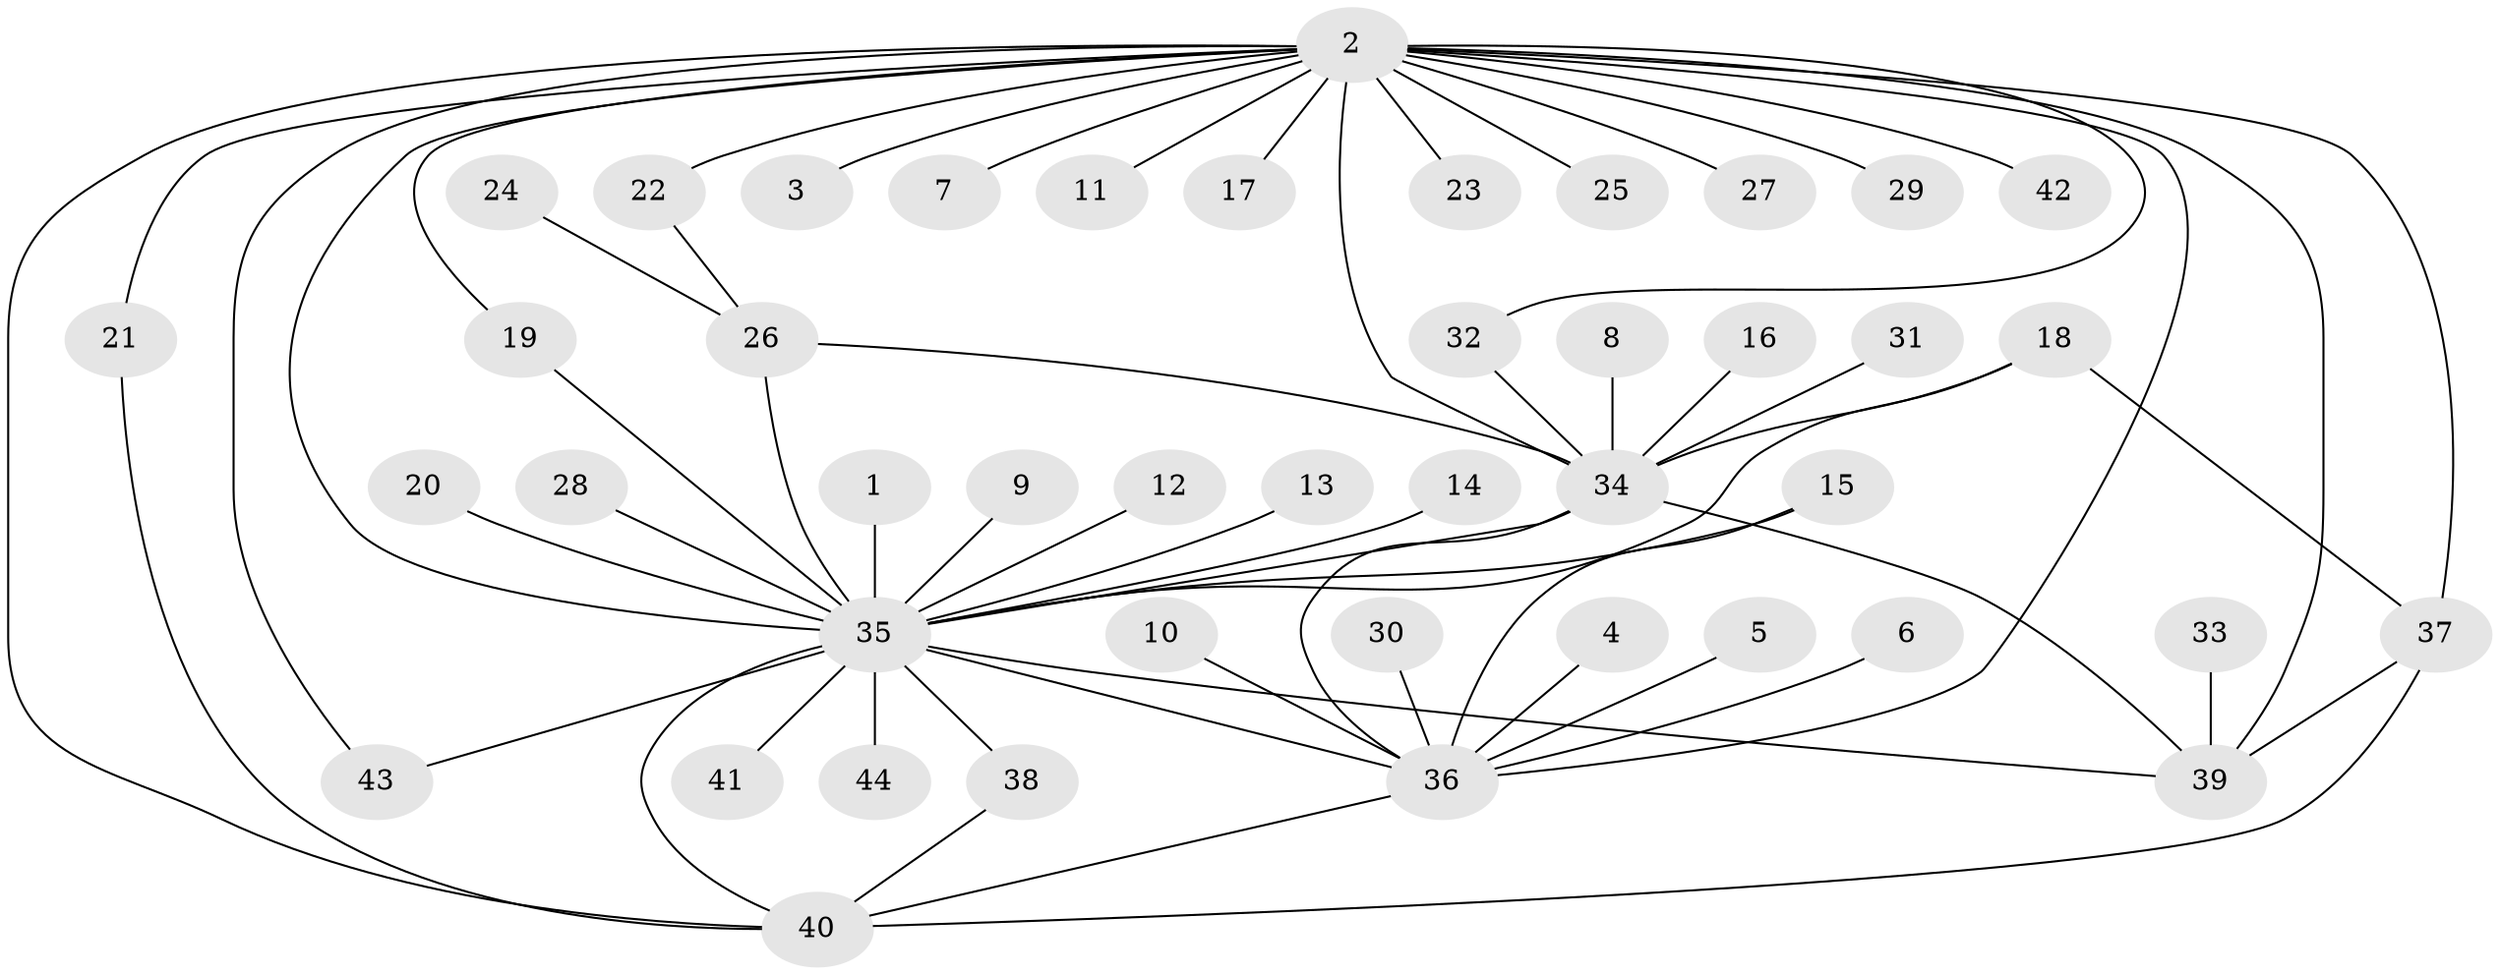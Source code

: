 // original degree distribution, {10: 0.022988505747126436, 18: 0.011494252873563218, 20: 0.011494252873563218, 3: 0.08045977011494253, 13: 0.022988505747126436, 4: 0.04597701149425287, 9: 0.011494252873563218, 2: 0.21839080459770116, 1: 0.5287356321839081, 5: 0.022988505747126436, 6: 0.022988505747126436}
// Generated by graph-tools (version 1.1) at 2025/26/03/09/25 03:26:07]
// undirected, 44 vertices, 62 edges
graph export_dot {
graph [start="1"]
  node [color=gray90,style=filled];
  1;
  2;
  3;
  4;
  5;
  6;
  7;
  8;
  9;
  10;
  11;
  12;
  13;
  14;
  15;
  16;
  17;
  18;
  19;
  20;
  21;
  22;
  23;
  24;
  25;
  26;
  27;
  28;
  29;
  30;
  31;
  32;
  33;
  34;
  35;
  36;
  37;
  38;
  39;
  40;
  41;
  42;
  43;
  44;
  1 -- 35 [weight=2.0];
  2 -- 3 [weight=1.0];
  2 -- 7 [weight=2.0];
  2 -- 11 [weight=1.0];
  2 -- 17 [weight=1.0];
  2 -- 19 [weight=1.0];
  2 -- 21 [weight=1.0];
  2 -- 22 [weight=1.0];
  2 -- 23 [weight=1.0];
  2 -- 25 [weight=1.0];
  2 -- 27 [weight=1.0];
  2 -- 29 [weight=1.0];
  2 -- 32 [weight=1.0];
  2 -- 34 [weight=3.0];
  2 -- 35 [weight=2.0];
  2 -- 36 [weight=1.0];
  2 -- 37 [weight=1.0];
  2 -- 39 [weight=1.0];
  2 -- 40 [weight=1.0];
  2 -- 42 [weight=2.0];
  2 -- 43 [weight=1.0];
  4 -- 36 [weight=1.0];
  5 -- 36 [weight=1.0];
  6 -- 36 [weight=1.0];
  8 -- 34 [weight=1.0];
  9 -- 35 [weight=1.0];
  10 -- 36 [weight=1.0];
  12 -- 35 [weight=1.0];
  13 -- 35 [weight=1.0];
  14 -- 35 [weight=1.0];
  15 -- 35 [weight=1.0];
  15 -- 36 [weight=1.0];
  16 -- 34 [weight=1.0];
  18 -- 34 [weight=1.0];
  18 -- 35 [weight=1.0];
  18 -- 37 [weight=1.0];
  19 -- 35 [weight=1.0];
  20 -- 35 [weight=1.0];
  21 -- 40 [weight=1.0];
  22 -- 26 [weight=1.0];
  24 -- 26 [weight=1.0];
  26 -- 34 [weight=1.0];
  26 -- 35 [weight=2.0];
  28 -- 35 [weight=1.0];
  30 -- 36 [weight=1.0];
  31 -- 34 [weight=1.0];
  32 -- 34 [weight=1.0];
  33 -- 39 [weight=1.0];
  34 -- 35 [weight=1.0];
  34 -- 36 [weight=1.0];
  34 -- 39 [weight=1.0];
  35 -- 36 [weight=1.0];
  35 -- 38 [weight=3.0];
  35 -- 39 [weight=1.0];
  35 -- 40 [weight=2.0];
  35 -- 41 [weight=1.0];
  35 -- 43 [weight=1.0];
  35 -- 44 [weight=1.0];
  36 -- 40 [weight=1.0];
  37 -- 39 [weight=1.0];
  37 -- 40 [weight=1.0];
  38 -- 40 [weight=2.0];
}
